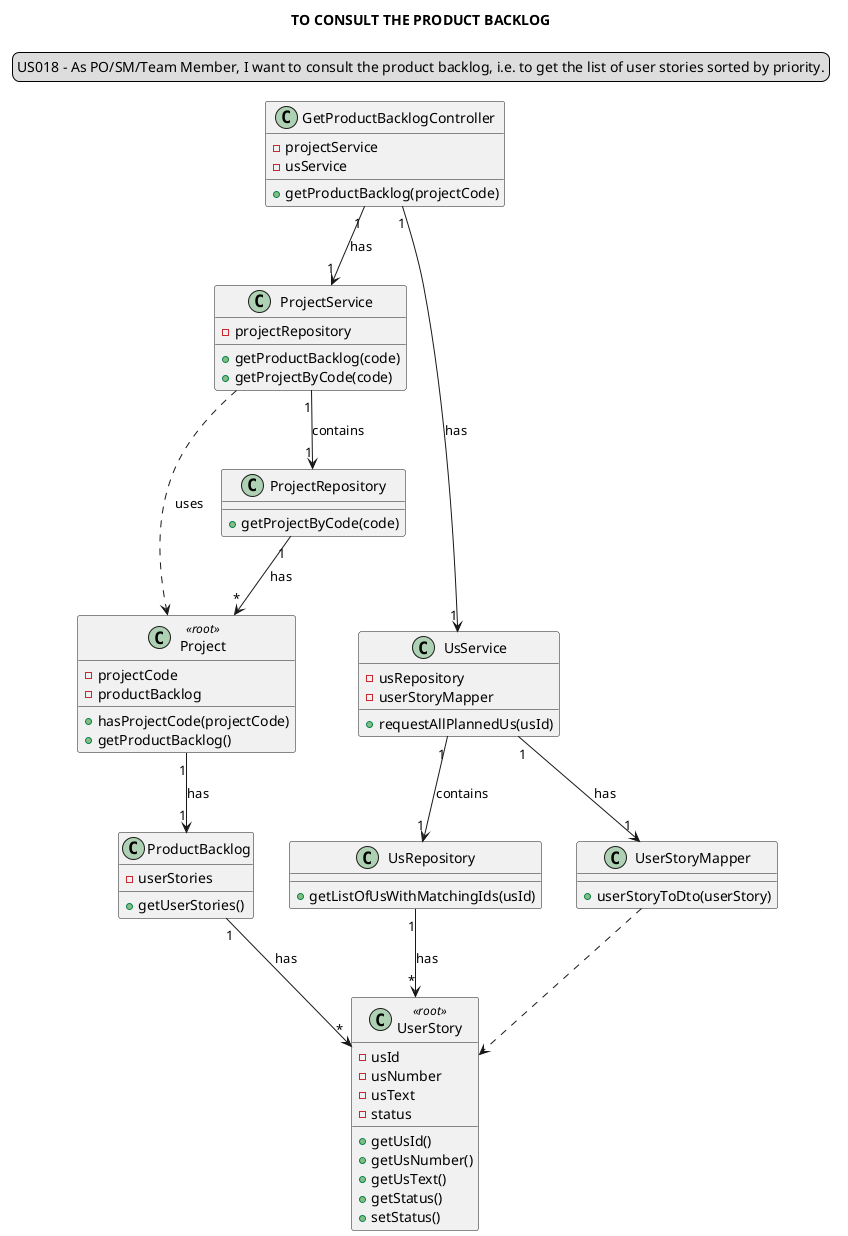 @startuml
'https://plantuml.com/class-diagram

title TO CONSULT THE PRODUCT BACKLOG
skinparam sequenceMessageAlign center
legend top
US018 - As PO/SM/Team Member, I want to consult the product backlog, i.e. to get the list of user stories sorted by priority.
end legend

class "GetProductBacklogController" {
-projectService
-usService
+getProductBacklog(projectCode)
}

class "ProjectService"{
-projectRepository
+getProductBacklog(code)
+getProjectByCode(code)
}

class "UsService"{
-usRepository
-userStoryMapper
+requestAllPlannedUs(usId)
}

class "Project" <<root>>{
-projectCode
-productBacklog
+hasProjectCode(projectCode)
+getProductBacklog()
}

class "ProductBacklog"{
-userStories
+getUserStories()
}

class ProjectRepository{
+getProjectByCode(code)
}

class "UsRepository"{
+getListOfUsWithMatchingIds(usId)
}

class "UserStoryMapper"{
+userStoryToDto(userStory)
}
class "UserStory" <<root>>{
-usId
-usNumber
-usText
-status
+getUsId()
+getUsNumber()
+getUsText()
+getStatus()
+setStatus()
}


"GetProductBacklogController" "1"-->"1"  "ProjectService": has
"GetProductBacklogController" "1"-->"1"  "UsService": has
"Project" "1"-->"1" "ProductBacklog": has
"ProductBacklog" "1"-->"*" "UserStory": has
"UsService" "1"-->"1"  "UsRepository": contains
"UsRepository" "1"-->"*" "UserStory": has
"UsService" "1"-->"1"  "UserStoryMapper": has
"UserStoryMapper" ..> "UserStory"
"ProjectService" "1"-->"1" "ProjectRepository": contains
"ProjectService" ..> "Project": uses
"ProjectRepository" "1"-->"*" "Project": has

@enduml